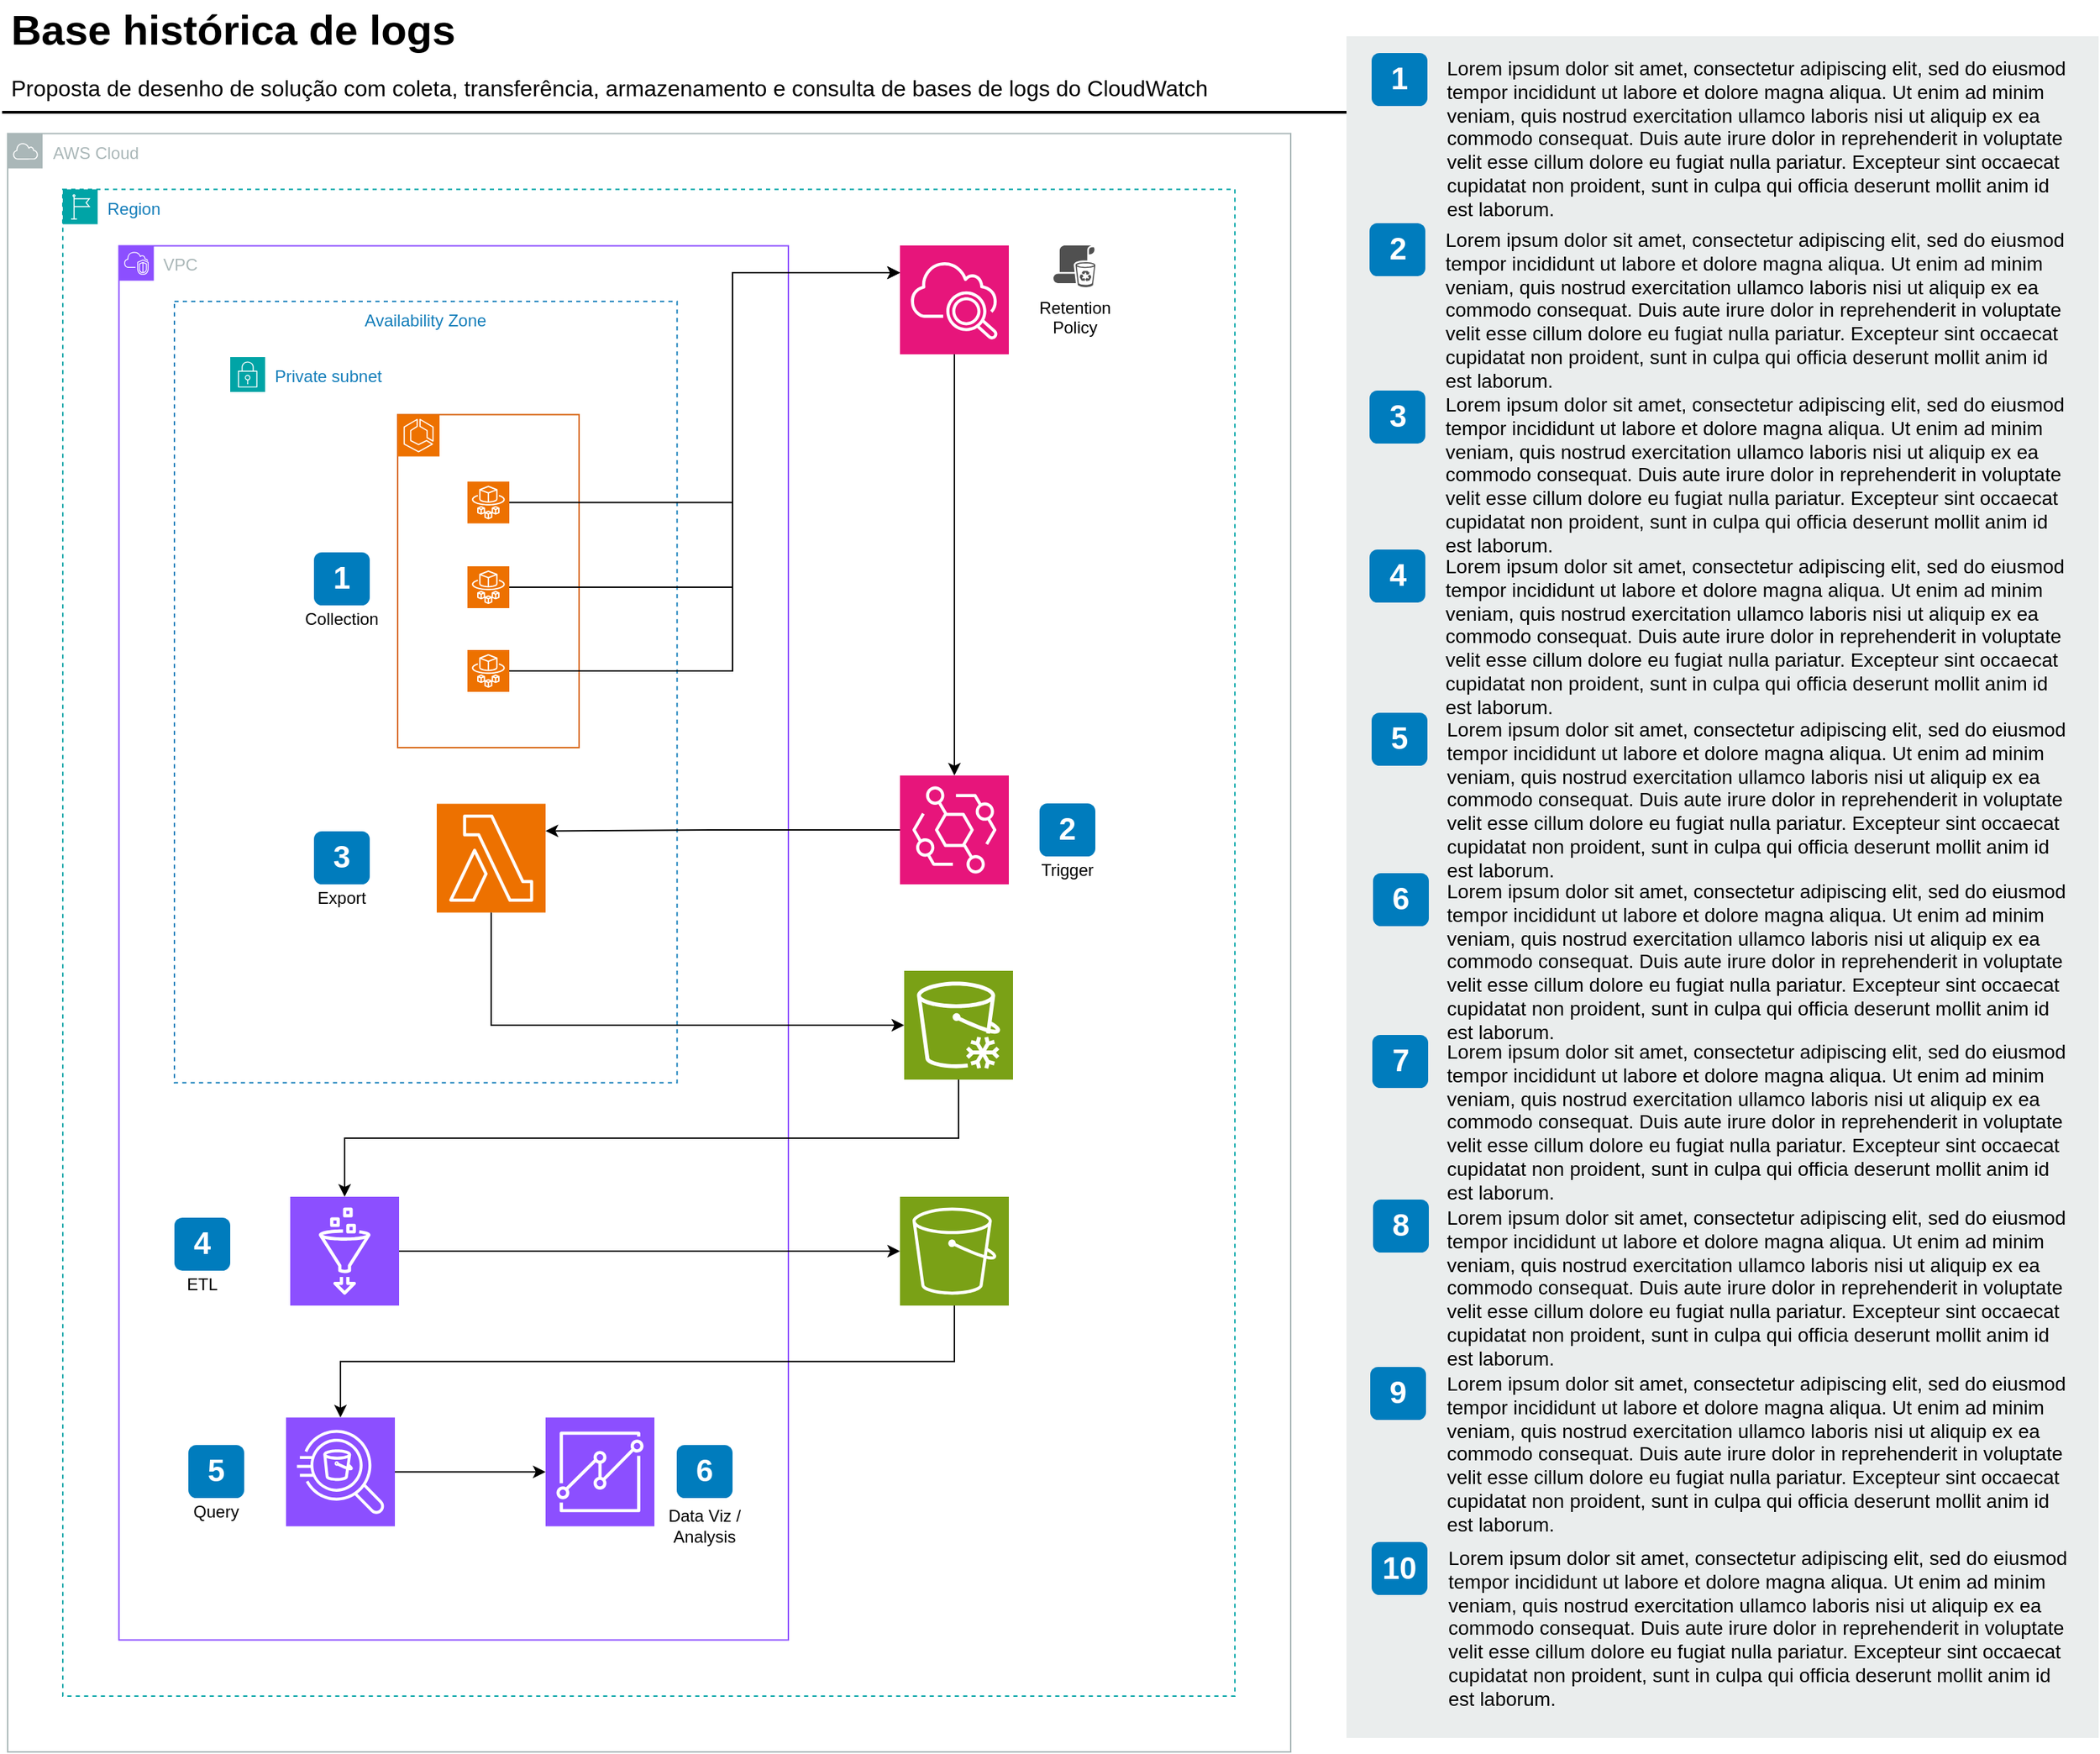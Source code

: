 <mxfile version="22.1.18" type="device">
  <diagram id="Ht1M8jgEwFfnCIfOTk4-" name="armaz_logs">
    <mxGraphModel dx="3000" dy="1988" grid="1" gridSize="10" guides="1" tooltips="1" connect="1" arrows="1" fold="1" page="0" pageScale="1" pageWidth="1169" pageHeight="827" math="0" shadow="0">
      <root>
        <mxCell id="0" />
        <mxCell id="1" parent="0" />
        <mxCell id="bNADNdkVzuwpvBa5E1wc-17" value="AWS Cloud" style="sketch=0;outlineConnect=0;gradientColor=none;html=1;whiteSpace=wrap;fontSize=12;fontStyle=0;shape=mxgraph.aws4.group;grIcon=mxgraph.aws4.group_aws_cloud;strokeColor=#AAB7B8;fillColor=none;verticalAlign=top;align=left;spacingLeft=30;fontColor=#AAB7B8;dashed=0;" vertex="1" parent="1">
          <mxGeometry x="40.5" y="159.75" width="919.5" height="1160.25" as="geometry" />
        </mxCell>
        <mxCell id="-QjtrjUzRDEMRZ5MF8oH-47" value="Base histórica de logs" style="text;html=1;resizable=0;points=[];autosize=1;align=left;verticalAlign=top;spacingTop=-4;fontSize=30;fontStyle=1" parent="1" vertex="1">
          <mxGeometry x="40.5" y="64.5" width="340" height="40" as="geometry" />
        </mxCell>
        <mxCell id="-QjtrjUzRDEMRZ5MF8oH-48" value="Proposta de desenho de solução com coleta, transferência, armazenamento e consulta de bases de logs do CloudWatch" style="text;html=1;resizable=0;points=[];autosize=1;align=left;verticalAlign=top;spacingTop=-4;fontSize=16;" parent="1" vertex="1">
          <mxGeometry x="40.5" y="114.5" width="880" height="30" as="geometry" />
        </mxCell>
        <mxCell id="SCVMTBWpLvtzJIhz15lM-1" value="" style="line;strokeWidth=2;html=1;fontSize=14;" parent="1" vertex="1">
          <mxGeometry x="36.5" y="139.5" width="1060" height="10" as="geometry" />
        </mxCell>
        <mxCell id="7OVz4w7n9kzEPWy-4BBC-3" value="" style="rounded=0;whiteSpace=wrap;html=1;fillColor=#EAEDED;fontSize=22;fontColor=#FFFFFF;strokeColor=none;labelBackgroundColor=none;" parent="1" vertex="1">
          <mxGeometry x="1000" y="90" width="539" height="1220" as="geometry" />
        </mxCell>
        <mxCell id="7OVz4w7n9kzEPWy-4BBC-4" value="1" style="rounded=1;whiteSpace=wrap;html=1;fillColor=#007CBD;strokeColor=none;fontColor=#FFFFFF;fontStyle=1;fontSize=22;labelBackgroundColor=none;" parent="1" vertex="1">
          <mxGeometry x="1018" y="102" width="40" height="38" as="geometry" />
        </mxCell>
        <mxCell id="7OVz4w7n9kzEPWy-4BBC-5" value="2" style="rounded=1;whiteSpace=wrap;html=1;fillColor=#007CBD;strokeColor=none;fontColor=#FFFFFF;fontStyle=1;fontSize=22;labelBackgroundColor=none;" parent="1" vertex="1">
          <mxGeometry x="1016.5" y="224" width="40" height="38" as="geometry" />
        </mxCell>
        <mxCell id="7OVz4w7n9kzEPWy-4BBC-6" value="3" style="rounded=1;whiteSpace=wrap;html=1;fillColor=#007CBD;strokeColor=none;fontColor=#FFFFFF;fontStyle=1;fontSize=22;labelBackgroundColor=none;" parent="1" vertex="1">
          <mxGeometry x="1016.5" y="344" width="40" height="38" as="geometry" />
        </mxCell>
        <mxCell id="7OVz4w7n9kzEPWy-4BBC-7" value="4" style="rounded=1;whiteSpace=wrap;html=1;fillColor=#007CBD;strokeColor=none;fontColor=#FFFFFF;fontStyle=1;fontSize=22;labelBackgroundColor=none;" parent="1" vertex="1">
          <mxGeometry x="1016.5" y="458" width="40" height="38" as="geometry" />
        </mxCell>
        <mxCell id="7OVz4w7n9kzEPWy-4BBC-8" value="5" style="rounded=1;whiteSpace=wrap;html=1;fillColor=#007CBD;strokeColor=none;fontColor=#FFFFFF;fontStyle=1;fontSize=22;labelBackgroundColor=none;" parent="1" vertex="1">
          <mxGeometry x="1018" y="575" width="40" height="38" as="geometry" />
        </mxCell>
        <mxCell id="7OVz4w7n9kzEPWy-4BBC-9" value="6" style="rounded=1;whiteSpace=wrap;html=1;fillColor=#007CBD;strokeColor=none;fontColor=#FFFFFF;fontStyle=1;fontSize=22;labelBackgroundColor=none;" parent="1" vertex="1">
          <mxGeometry x="1019" y="690" width="40" height="38" as="geometry" />
        </mxCell>
        <mxCell id="7OVz4w7n9kzEPWy-4BBC-10" value="7" style="rounded=1;whiteSpace=wrap;html=1;fillColor=#007CBD;strokeColor=none;fontColor=#FFFFFF;fontStyle=1;fontSize=22;labelBackgroundColor=none;" parent="1" vertex="1">
          <mxGeometry x="1018.5" y="806" width="40" height="38" as="geometry" />
        </mxCell>
        <mxCell id="7OVz4w7n9kzEPWy-4BBC-11" value="8" style="rounded=1;whiteSpace=wrap;html=1;fillColor=#007CBD;strokeColor=none;fontColor=#FFFFFF;fontStyle=1;fontSize=22;labelBackgroundColor=none;" parent="1" vertex="1">
          <mxGeometry x="1019" y="924" width="40" height="38" as="geometry" />
        </mxCell>
        <mxCell id="7OVz4w7n9kzEPWy-4BBC-12" value="9" style="rounded=1;whiteSpace=wrap;html=1;fillColor=#007CBD;strokeColor=none;fontColor=#FFFFFF;fontStyle=1;fontSize=22;labelBackgroundColor=none;" parent="1" vertex="1">
          <mxGeometry x="1017" y="1044" width="40" height="38" as="geometry" />
        </mxCell>
        <mxCell id="7OVz4w7n9kzEPWy-4BBC-13" value="&lt;span&gt;Lorem ipsum dolor sit amet, consectetur adipiscing elit, sed do eiusmod tempor incididunt ut labore et dolore magna aliqua. Ut enim ad minim veniam, quis nostrud exercitation ullamco laboris nisi ut aliquip ex ea commodo consequat. Duis aute irure dolor in reprehenderit in voluptate velit esse cillum dolore eu fugiat nulla pariatur. Excepteur sint occaecat cupidatat non proident, sunt in culpa qui officia deserunt mollit anim id est laborum.&lt;/span&gt;&lt;br&gt;" style="text;html=1;align=left;verticalAlign=top;spacingTop=-4;fontSize=14;labelBackgroundColor=none;whiteSpace=wrap;" parent="1" vertex="1">
          <mxGeometry x="1069.5" y="101.5" width="449" height="118" as="geometry" />
        </mxCell>
        <mxCell id="7OVz4w7n9kzEPWy-4BBC-14" value="&lt;span&gt;Lorem ipsum dolor sit amet, consectetur adipiscing elit, sed do eiusmod tempor incididunt ut labore et dolore magna aliqua. Ut enim ad minim veniam, quis nostrud exercitation ullamco laboris nisi ut aliquip ex ea commodo consequat. Duis aute irure dolor in reprehenderit in voluptate velit esse cillum dolore eu fugiat nulla pariatur. Excepteur sint occaecat cupidatat non proident, sunt in culpa qui officia deserunt mollit anim id est laborum.&lt;/span&gt;&lt;br&gt;" style="text;html=1;align=left;verticalAlign=top;spacingTop=-4;fontSize=14;labelBackgroundColor=none;whiteSpace=wrap;" parent="1" vertex="1">
          <mxGeometry x="1068.5" y="224.5" width="450" height="115" as="geometry" />
        </mxCell>
        <mxCell id="7OVz4w7n9kzEPWy-4BBC-15" value="&lt;span&gt;Lorem ipsum dolor sit amet, consectetur adipiscing elit, sed do eiusmod tempor incididunt ut labore et dolore magna aliqua. Ut enim ad minim veniam, quis nostrud exercitation ullamco laboris nisi ut aliquip ex ea commodo consequat. Duis aute irure dolor in reprehenderit in voluptate velit esse cillum dolore eu fugiat nulla pariatur. Excepteur sint occaecat cupidatat non proident, sunt in culpa qui officia deserunt mollit anim id est laborum.&lt;/span&gt;&lt;br&gt;" style="text;html=1;align=left;verticalAlign=top;spacingTop=-4;fontSize=14;labelBackgroundColor=none;whiteSpace=wrap;" parent="1" vertex="1">
          <mxGeometry x="1068.5" y="342.5" width="450" height="117" as="geometry" />
        </mxCell>
        <mxCell id="7OVz4w7n9kzEPWy-4BBC-16" value="&lt;span&gt;Lorem ipsum dolor sit amet, consectetur adipiscing elit, sed do eiusmod tempor incididunt ut labore et dolore magna aliqua. Ut enim ad minim veniam, quis nostrud exercitation ullamco laboris nisi ut aliquip ex ea commodo consequat. Duis aute irure dolor in reprehenderit in voluptate velit esse cillum dolore eu fugiat nulla pariatur. Excepteur sint occaecat cupidatat non proident, sunt in culpa qui officia deserunt mollit anim id est laborum.&lt;/span&gt;&lt;br&gt;" style="text;html=1;align=left;verticalAlign=top;spacingTop=-4;fontSize=14;labelBackgroundColor=none;whiteSpace=wrap;" parent="1" vertex="1">
          <mxGeometry x="1068.5" y="458.5" width="450" height="121" as="geometry" />
        </mxCell>
        <mxCell id="7OVz4w7n9kzEPWy-4BBC-17" value="&lt;span&gt;Lorem ipsum dolor sit amet, consectetur adipiscing elit, sed do eiusmod tempor incididunt ut labore et dolore magna aliqua. Ut enim ad minim veniam, quis nostrud exercitation ullamco laboris nisi ut aliquip ex ea commodo consequat. Duis aute irure dolor in reprehenderit in voluptate velit esse cillum dolore eu fugiat nulla pariatur. Excepteur sint occaecat cupidatat non proident, sunt in culpa qui officia deserunt mollit anim id est laborum.&lt;/span&gt;&lt;br&gt;" style="text;html=1;align=left;verticalAlign=top;spacingTop=-4;fontSize=14;labelBackgroundColor=none;whiteSpace=wrap;" parent="1" vertex="1">
          <mxGeometry x="1069.5" y="575.5" width="449" height="114" as="geometry" />
        </mxCell>
        <mxCell id="7OVz4w7n9kzEPWy-4BBC-18" value="&lt;span&gt;Lorem ipsum dolor sit amet, consectetur adipiscing elit, sed do eiusmod tempor incididunt ut labore et dolore magna aliqua. Ut enim ad minim veniam, quis nostrud exercitation ullamco laboris nisi ut aliquip ex ea commodo consequat. Duis aute irure dolor in reprehenderit in voluptate velit esse cillum dolore eu fugiat nulla pariatur. Excepteur sint occaecat cupidatat non proident, sunt in culpa qui officia deserunt mollit anim id est laborum.&lt;/span&gt;&lt;br&gt;" style="text;html=1;align=left;verticalAlign=top;spacingTop=-4;fontSize=14;labelBackgroundColor=none;whiteSpace=wrap;" parent="1" vertex="1">
          <mxGeometry x="1069.5" y="691.5" width="450" height="118" as="geometry" />
        </mxCell>
        <mxCell id="7OVz4w7n9kzEPWy-4BBC-19" value="&lt;span&gt;Lorem ipsum dolor sit amet, consectetur adipiscing elit, sed do eiusmod tempor incididunt ut labore et dolore magna aliqua. Ut enim ad minim veniam, quis nostrud exercitation ullamco laboris nisi ut aliquip ex ea commodo consequat. Duis aute irure dolor in reprehenderit in voluptate velit esse cillum dolore eu fugiat nulla pariatur. Excepteur sint occaecat cupidatat non proident, sunt in culpa qui officia deserunt mollit anim id est laborum.&lt;/span&gt;&lt;br&gt;" style="text;html=1;align=left;verticalAlign=top;spacingTop=-4;fontSize=14;labelBackgroundColor=none;whiteSpace=wrap;" parent="1" vertex="1">
          <mxGeometry x="1069.5" y="806.5" width="449" height="113" as="geometry" />
        </mxCell>
        <mxCell id="7OVz4w7n9kzEPWy-4BBC-20" value="&lt;span&gt;Lorem ipsum dolor sit amet, consectetur adipiscing elit, sed do eiusmod tempor incididunt ut labore et dolore magna aliqua. Ut enim ad minim veniam, quis nostrud exercitation ullamco laboris nisi ut aliquip ex ea commodo consequat. Duis aute irure dolor in reprehenderit in voluptate velit esse cillum dolore eu fugiat nulla pariatur. Excepteur sint occaecat cupidatat non proident, sunt in culpa qui officia deserunt mollit anim id est laborum.&lt;/span&gt;&lt;br&gt;" style="text;html=1;align=left;verticalAlign=top;spacingTop=-4;fontSize=14;labelBackgroundColor=none;whiteSpace=wrap;" parent="1" vertex="1">
          <mxGeometry x="1069.5" y="925.5" width="449" height="124" as="geometry" />
        </mxCell>
        <mxCell id="7OVz4w7n9kzEPWy-4BBC-21" value="&lt;span&gt;Lorem ipsum dolor sit amet, consectetur adipiscing elit, sed do eiusmod tempor incididunt ut labore et dolore magna aliqua. Ut enim ad minim veniam, quis nostrud exercitation ullamco laboris nisi ut aliquip ex ea commodo consequat. Duis aute irure dolor in reprehenderit in voluptate velit esse cillum dolore eu fugiat nulla pariatur. Excepteur sint occaecat cupidatat non proident, sunt in culpa qui officia deserunt mollit anim id est laborum.&lt;/span&gt;&lt;br&gt;" style="text;html=1;align=left;verticalAlign=top;spacingTop=-4;fontSize=14;labelBackgroundColor=none;whiteSpace=wrap;" parent="1" vertex="1">
          <mxGeometry x="1069.5" y="1044.5" width="449" height="115" as="geometry" />
        </mxCell>
        <mxCell id="7OVz4w7n9kzEPWy-4BBC-22" value="10" style="rounded=1;whiteSpace=wrap;html=1;fillColor=#007CBD;strokeColor=none;fontColor=#FFFFFF;fontStyle=1;fontSize=22;labelBackgroundColor=none;" parent="1" vertex="1">
          <mxGeometry x="1018" y="1169.5" width="40" height="38" as="geometry" />
        </mxCell>
        <mxCell id="7OVz4w7n9kzEPWy-4BBC-23" value="&lt;span&gt;Lorem ipsum dolor sit amet, consectetur adipiscing elit, sed do eiusmod tempor incididunt ut labore et dolore magna aliqua. Ut enim ad minim veniam, quis nostrud exercitation ullamco laboris nisi ut aliquip ex ea commodo consequat. Duis aute irure dolor in reprehenderit in voluptate velit esse cillum dolore eu fugiat nulla pariatur. Excepteur sint occaecat cupidatat non proident, sunt in culpa qui officia deserunt mollit anim id est laborum.&lt;/span&gt;&lt;br&gt;" style="text;html=1;align=left;verticalAlign=top;spacingTop=-4;fontSize=14;labelBackgroundColor=none;whiteSpace=wrap;" parent="1" vertex="1">
          <mxGeometry x="1070.5" y="1170" width="449" height="115" as="geometry" />
        </mxCell>
        <mxCell id="bNADNdkVzuwpvBa5E1wc-16" value="Region" style="points=[[0,0],[0.25,0],[0.5,0],[0.75,0],[1,0],[1,0.25],[1,0.5],[1,0.75],[1,1],[0.75,1],[0.5,1],[0.25,1],[0,1],[0,0.75],[0,0.5],[0,0.25]];outlineConnect=0;gradientColor=none;html=1;whiteSpace=wrap;fontSize=12;fontStyle=0;container=1;pointerEvents=0;collapsible=0;recursiveResize=0;shape=mxgraph.aws4.group;grIcon=mxgraph.aws4.group_region;strokeColor=#00A4A6;fillColor=none;verticalAlign=top;align=left;spacingLeft=30;fontColor=#147EBA;dashed=1;" vertex="1" parent="1">
          <mxGeometry x="80" y="199.75" width="840" height="1080.25" as="geometry" />
        </mxCell>
        <mxCell id="bNADNdkVzuwpvBa5E1wc-18" value="VPC" style="points=[[0,0],[0.25,0],[0.5,0],[0.75,0],[1,0],[1,0.25],[1,0.5],[1,0.75],[1,1],[0.75,1],[0.5,1],[0.25,1],[0,1],[0,0.75],[0,0.5],[0,0.25]];outlineConnect=0;gradientColor=none;html=1;whiteSpace=wrap;fontSize=12;fontStyle=0;container=1;pointerEvents=0;collapsible=0;recursiveResize=0;shape=mxgraph.aws4.group;grIcon=mxgraph.aws4.group_vpc2;strokeColor=#8C4FFF;fillColor=none;verticalAlign=top;align=left;spacingLeft=30;fontColor=#AAB7B8;dashed=0;" vertex="1" parent="bNADNdkVzuwpvBa5E1wc-16">
          <mxGeometry x="40.25" y="40.5" width="479.75" height="999.5" as="geometry" />
        </mxCell>
        <mxCell id="bNADNdkVzuwpvBa5E1wc-26" value="Availability Zone" style="fillColor=none;strokeColor=#147EBA;dashed=1;verticalAlign=top;fontStyle=0;fontColor=#147EBA;whiteSpace=wrap;html=1;" vertex="1" parent="bNADNdkVzuwpvBa5E1wc-18">
          <mxGeometry x="39.75" y="39.88" width="360.25" height="560.12" as="geometry" />
        </mxCell>
        <mxCell id="bNADNdkVzuwpvBa5E1wc-23" value="Private subnet" style="points=[[0,0],[0.25,0],[0.5,0],[0.75,0],[1,0],[1,0.25],[1,0.5],[1,0.75],[1,1],[0.75,1],[0.5,1],[0.25,1],[0,1],[0,0.75],[0,0.5],[0,0.25]];outlineConnect=0;gradientColor=none;html=1;whiteSpace=wrap;fontSize=12;fontStyle=0;container=1;pointerEvents=0;collapsible=0;recursiveResize=0;shape=mxgraph.aws4.group;grIcon=mxgraph.aws4.group_security_group;grStroke=0;strokeColor=#00A4A6;fillColor=default;verticalAlign=top;align=left;spacingLeft=30;fontColor=#147EBA;dashed=0;fillStyle=auto;" vertex="1" parent="bNADNdkVzuwpvBa5E1wc-18">
          <mxGeometry x="79.75" y="79.75" width="280.25" height="480.25" as="geometry" />
        </mxCell>
        <mxCell id="bNADNdkVzuwpvBa5E1wc-6" value="" style="whiteSpace=wrap;html=1;fillColor=none;fontSize=14;fontColor=#000000;dashed=0;fontStyle=0;align=center;verticalAlign=top;strokeColor=#D86613;gradientColor=none;spacingLeft=0;labelPosition=center;verticalLabelPosition=bottom;container=1;pointerEvents=0;collapsible=0;recursiveResize=0;" vertex="1" parent="bNADNdkVzuwpvBa5E1wc-23">
          <mxGeometry x="120" y="41.25" width="130" height="238.75" as="geometry" />
        </mxCell>
        <mxCell id="bNADNdkVzuwpvBa5E1wc-4" value="&lt;font color=&quot;#ffffff&quot;&gt;ECS&lt;/font&gt;" style="sketch=0;points=[[0,0,0],[0.25,0,0],[0.5,0,0],[0.75,0,0],[1,0,0],[0,1,0],[0.25,1,0],[0.5,1,0],[0.75,1,0],[1,1,0],[0,0.25,0],[0,0.5,0],[0,0.75,0],[1,0.25,0],[1,0.5,0],[1,0.75,0]];outlineConnect=0;fontColor=#232F3E;fillColor=#ED7100;strokeColor=#ffffff;dashed=0;verticalLabelPosition=bottom;verticalAlign=top;align=center;html=1;fontSize=12;fontStyle=0;aspect=fixed;shape=mxgraph.aws4.resourceIcon;resIcon=mxgraph.aws4.ecs;" vertex="1" parent="bNADNdkVzuwpvBa5E1wc-6">
          <mxGeometry width="30" height="30" as="geometry" />
        </mxCell>
        <mxCell id="bNADNdkVzuwpvBa5E1wc-2" value="Application A" style="sketch=0;points=[[0,0,0],[0.25,0,0],[0.5,0,0],[0.75,0,0],[1,0,0],[0,1,0],[0.25,1,0],[0.5,1,0],[0.75,1,0],[1,1,0],[0,0.25,0],[0,0.5,0],[0,0.75,0],[1,0.25,0],[1,0.5,0],[1,0.75,0]];outlineConnect=0;fontColor=#ffffff;fillColor=#ED7100;strokeColor=#ffffff;dashed=0;verticalLabelPosition=bottom;verticalAlign=top;align=center;html=1;fontSize=12;fontStyle=0;aspect=fixed;shape=mxgraph.aws4.resourceIcon;resIcon=mxgraph.aws4.fargate;" vertex="1" parent="bNADNdkVzuwpvBa5E1wc-6">
          <mxGeometry x="50" y="48" width="30" height="30" as="geometry" />
        </mxCell>
        <mxCell id="bNADNdkVzuwpvBa5E1wc-7" value="Application B" style="sketch=0;points=[[0,0,0],[0.25,0,0],[0.5,0,0],[0.75,0,0],[1,0,0],[0,1,0],[0.25,1,0],[0.5,1,0],[0.75,1,0],[1,1,0],[0,0.25,0],[0,0.5,0],[0,0.75,0],[1,0.25,0],[1,0.5,0],[1,0.75,0]];outlineConnect=0;fontColor=#ffffff;fillColor=#ED7100;strokeColor=#ffffff;dashed=0;verticalLabelPosition=bottom;verticalAlign=top;align=center;html=1;fontSize=12;fontStyle=0;aspect=fixed;shape=mxgraph.aws4.resourceIcon;resIcon=mxgraph.aws4.fargate;" vertex="1" parent="bNADNdkVzuwpvBa5E1wc-6">
          <mxGeometry x="50" y="108.75" width="30" height="30" as="geometry" />
        </mxCell>
        <mxCell id="bNADNdkVzuwpvBa5E1wc-8" value="Application C" style="sketch=0;points=[[0,0,0],[0.25,0,0],[0.5,0,0],[0.75,0,0],[1,0,0],[0,1,0],[0.25,1,0],[0.5,1,0],[0.75,1,0],[1,1,0],[0,0.25,0],[0,0.5,0],[0,0.75,0],[1,0.25,0],[1,0.5,0],[1,0.75,0]];outlineConnect=0;fontColor=#ffffff;fillColor=#ED7100;strokeColor=#ffffff;dashed=0;verticalLabelPosition=bottom;verticalAlign=top;align=center;html=1;fontSize=12;fontStyle=0;aspect=fixed;shape=mxgraph.aws4.resourceIcon;resIcon=mxgraph.aws4.fargate;" vertex="1" parent="bNADNdkVzuwpvBa5E1wc-6">
          <mxGeometry x="50" y="168.75" width="30" height="30" as="geometry" />
        </mxCell>
        <mxCell id="bNADNdkVzuwpvBa5E1wc-48" value="" style="group" vertex="1" connectable="0" parent="bNADNdkVzuwpvBa5E1wc-23">
          <mxGeometry x="50" y="340" width="60" height="58" as="geometry" />
        </mxCell>
        <mxCell id="bNADNdkVzuwpvBa5E1wc-49" value="3" style="rounded=1;whiteSpace=wrap;html=1;fillColor=#007CBD;strokeColor=none;fontColor=#FFFFFF;fontStyle=1;fontSize=22;" vertex="1" parent="bNADNdkVzuwpvBa5E1wc-48">
          <mxGeometry x="10" width="40" height="38" as="geometry" />
        </mxCell>
        <mxCell id="bNADNdkVzuwpvBa5E1wc-50" value="Export" style="text;html=1;strokeColor=none;fillColor=none;align=center;verticalAlign=middle;whiteSpace=wrap;rounded=0;" vertex="1" parent="bNADNdkVzuwpvBa5E1wc-48">
          <mxGeometry y="38" width="60" height="20" as="geometry" />
        </mxCell>
        <mxCell id="bNADNdkVzuwpvBa5E1wc-54" value="" style="group" vertex="1" connectable="0" parent="bNADNdkVzuwpvBa5E1wc-48">
          <mxGeometry x="-100" y="277" width="60" height="58" as="geometry" />
        </mxCell>
        <mxCell id="bNADNdkVzuwpvBa5E1wc-55" value="4" style="rounded=1;whiteSpace=wrap;html=1;fillColor=#007CBD;strokeColor=none;fontColor=#FFFFFF;fontStyle=1;fontSize=22;" vertex="1" parent="bNADNdkVzuwpvBa5E1wc-54">
          <mxGeometry x="10" width="40" height="38" as="geometry" />
        </mxCell>
        <mxCell id="bNADNdkVzuwpvBa5E1wc-56" value="ETL" style="text;html=1;strokeColor=none;fillColor=none;align=center;verticalAlign=middle;whiteSpace=wrap;rounded=0;" vertex="1" parent="bNADNdkVzuwpvBa5E1wc-54">
          <mxGeometry y="38" width="60" height="20" as="geometry" />
        </mxCell>
        <mxCell id="bNADNdkVzuwpvBa5E1wc-22" value="" style="group" vertex="1" connectable="0" parent="bNADNdkVzuwpvBa5E1wc-18">
          <mxGeometry x="129.75" y="219.75" width="60" height="66.75" as="geometry" />
        </mxCell>
        <mxCell id="-QjtrjUzRDEMRZ5MF8oH-9" value="1" style="rounded=1;whiteSpace=wrap;html=1;fillColor=#007CBD;strokeColor=none;fontColor=#FFFFFF;fontStyle=1;fontSize=22;" parent="bNADNdkVzuwpvBa5E1wc-22" vertex="1">
          <mxGeometry x="10" width="40" height="38" as="geometry" />
        </mxCell>
        <mxCell id="bNADNdkVzuwpvBa5E1wc-21" value="Collection" style="text;html=1;strokeColor=none;fillColor=none;align=center;verticalAlign=middle;whiteSpace=wrap;rounded=0;" vertex="1" parent="bNADNdkVzuwpvBa5E1wc-22">
          <mxGeometry y="38" width="60" height="20" as="geometry" />
        </mxCell>
        <mxCell id="bNADNdkVzuwpvBa5E1wc-57" value="" style="group" vertex="1" connectable="0" parent="bNADNdkVzuwpvBa5E1wc-18">
          <mxGeometry x="39.75" y="859.75" width="60" height="58" as="geometry" />
        </mxCell>
        <mxCell id="bNADNdkVzuwpvBa5E1wc-58" value="5" style="rounded=1;whiteSpace=wrap;html=1;fillColor=#007CBD;strokeColor=none;fontColor=#FFFFFF;fontStyle=1;fontSize=22;" vertex="1" parent="bNADNdkVzuwpvBa5E1wc-57">
          <mxGeometry x="10" width="40" height="38" as="geometry" />
        </mxCell>
        <mxCell id="bNADNdkVzuwpvBa5E1wc-59" value="Query" style="text;html=1;strokeColor=none;fillColor=none;align=center;verticalAlign=middle;whiteSpace=wrap;rounded=0;" vertex="1" parent="bNADNdkVzuwpvBa5E1wc-57">
          <mxGeometry y="38" width="60" height="20" as="geometry" />
        </mxCell>
        <mxCell id="bNADNdkVzuwpvBa5E1wc-33" value="&lt;font color=&quot;#ffffff&quot;&gt;EventBridge&lt;br&gt;&lt;/font&gt;" style="sketch=0;points=[[0,0,0],[0.25,0,0],[0.5,0,0],[0.75,0,0],[1,0,0],[0,1,0],[0.25,1,0],[0.5,1,0],[0.75,1,0],[1,1,0],[0,0.25,0],[0,0.5,0],[0,0.75,0],[1,0.25,0],[1,0.5,0],[1,0.75,0]];outlineConnect=0;fontColor=#232F3E;fillColor=#E7157B;strokeColor=#ffffff;dashed=0;verticalLabelPosition=bottom;verticalAlign=top;align=center;html=1;fontSize=12;fontStyle=0;aspect=fixed;shape=mxgraph.aws4.resourceIcon;resIcon=mxgraph.aws4.eventbridge;" vertex="1" parent="bNADNdkVzuwpvBa5E1wc-16">
          <mxGeometry x="600" y="420.25" width="78" height="78" as="geometry" />
        </mxCell>
        <mxCell id="bNADNdkVzuwpvBa5E1wc-51" value="" style="group" vertex="1" connectable="0" parent="bNADNdkVzuwpvBa5E1wc-16">
          <mxGeometry x="690" y="440.25" width="60" height="58" as="geometry" />
        </mxCell>
        <mxCell id="bNADNdkVzuwpvBa5E1wc-52" value="2" style="rounded=1;whiteSpace=wrap;html=1;fillColor=#007CBD;strokeColor=none;fontColor=#FFFFFF;fontStyle=1;fontSize=22;" vertex="1" parent="bNADNdkVzuwpvBa5E1wc-51">
          <mxGeometry x="10" width="40" height="38" as="geometry" />
        </mxCell>
        <mxCell id="bNADNdkVzuwpvBa5E1wc-53" value="Trigger" style="text;html=1;strokeColor=none;fillColor=none;align=center;verticalAlign=middle;whiteSpace=wrap;rounded=0;" vertex="1" parent="bNADNdkVzuwpvBa5E1wc-51">
          <mxGeometry y="38" width="60" height="20" as="geometry" />
        </mxCell>
        <mxCell id="bNADNdkVzuwpvBa5E1wc-36" value="&lt;font color=&quot;#ffffff&quot;&gt;S3 Glacier Instant Retrieval&lt;br&gt;&lt;/font&gt;" style="sketch=0;points=[[0,0,0],[0.25,0,0],[0.5,0,0],[0.75,0,0],[1,0,0],[0,1,0],[0.25,1,0],[0.5,1,0],[0.75,1,0],[1,1,0],[0,0.25,0],[0,0.5,0],[0,0.75,0],[1,0.25,0],[1,0.5,0],[1,0.75,0]];outlineConnect=0;fontColor=#232F3E;fillColor=#7AA116;strokeColor=#ffffff;dashed=0;verticalLabelPosition=bottom;verticalAlign=top;align=center;html=1;fontSize=12;fontStyle=0;aspect=fixed;shape=mxgraph.aws4.resourceIcon;resIcon=mxgraph.aws4.glacier;" vertex="1" parent="bNADNdkVzuwpvBa5E1wc-16">
          <mxGeometry x="603" y="560.25" width="78" height="78" as="geometry" />
        </mxCell>
        <mxCell id="bNADNdkVzuwpvBa5E1wc-39" value="&lt;font color=&quot;#ffffff&quot;&gt;Glue&lt;/font&gt;" style="sketch=0;points=[[0,0,0],[0.25,0,0],[0.5,0,0],[0.75,0,0],[1,0,0],[0,1,0],[0.25,1,0],[0.5,1,0],[0.75,1,0],[1,1,0],[0,0.25,0],[0,0.5,0],[0,0.75,0],[1,0.25,0],[1,0.5,0],[1,0.75,0]];outlineConnect=0;fontColor=#232F3E;fillColor=#8C4FFF;strokeColor=#ffffff;dashed=0;verticalLabelPosition=bottom;verticalAlign=top;align=center;html=1;fontSize=12;fontStyle=0;aspect=fixed;shape=mxgraph.aws4.resourceIcon;resIcon=mxgraph.aws4.glue;" vertex="1" parent="bNADNdkVzuwpvBa5E1wc-16">
          <mxGeometry x="163" y="722.25" width="78" height="78" as="geometry" />
        </mxCell>
        <mxCell id="bNADNdkVzuwpvBa5E1wc-131" style="edgeStyle=orthogonalEdgeStyle;rounded=0;orthogonalLoop=1;jettySize=auto;html=1;exitX=0.5;exitY=1;exitDx=0;exitDy=0;exitPerimeter=0;entryX=0.5;entryY=0;entryDx=0;entryDy=0;entryPerimeter=0;" edge="1" parent="bNADNdkVzuwpvBa5E1wc-16" source="bNADNdkVzuwpvBa5E1wc-36" target="bNADNdkVzuwpvBa5E1wc-39">
          <mxGeometry relative="1" as="geometry" />
        </mxCell>
        <mxCell id="bNADNdkVzuwpvBa5E1wc-41" value="&lt;font color=&quot;#ffffff&quot;&gt;S3&lt;/font&gt;" style="sketch=0;points=[[0,0,0],[0.25,0,0],[0.5,0,0],[0.75,0,0],[1,0,0],[0,1,0],[0.25,1,0],[0.5,1,0],[0.75,1,0],[1,1,0],[0,0.25,0],[0,0.5,0],[0,0.75,0],[1,0.25,0],[1,0.5,0],[1,0.75,0]];outlineConnect=0;fontColor=#232F3E;fillColor=#7AA116;strokeColor=#ffffff;dashed=0;verticalLabelPosition=bottom;verticalAlign=top;align=center;html=1;fontSize=12;fontStyle=0;aspect=fixed;shape=mxgraph.aws4.resourceIcon;resIcon=mxgraph.aws4.s3;" vertex="1" parent="bNADNdkVzuwpvBa5E1wc-16">
          <mxGeometry x="600" y="722.25" width="78" height="78" as="geometry" />
        </mxCell>
        <mxCell id="bNADNdkVzuwpvBa5E1wc-140" style="edgeStyle=orthogonalEdgeStyle;rounded=0;orthogonalLoop=1;jettySize=auto;html=1;exitX=1;exitY=0.5;exitDx=0;exitDy=0;exitPerimeter=0;entryX=0;entryY=0.5;entryDx=0;entryDy=0;entryPerimeter=0;" edge="1" parent="bNADNdkVzuwpvBa5E1wc-16" source="bNADNdkVzuwpvBa5E1wc-39" target="bNADNdkVzuwpvBa5E1wc-41">
          <mxGeometry relative="1" as="geometry" />
        </mxCell>
        <mxCell id="bNADNdkVzuwpvBa5E1wc-43" value="&lt;font color=&quot;#ffffff&quot;&gt;Athena&lt;/font&gt;" style="sketch=0;points=[[0,0,0],[0.25,0,0],[0.5,0,0],[0.75,0,0],[1,0,0],[0,1,0],[0.25,1,0],[0.5,1,0],[0.75,1,0],[1,1,0],[0,0.25,0],[0,0.5,0],[0,0.75,0],[1,0.25,0],[1,0.5,0],[1,0.75,0]];outlineConnect=0;fontColor=#232F3E;fillColor=#8C4FFF;strokeColor=#ffffff;dashed=0;verticalLabelPosition=bottom;verticalAlign=top;align=center;html=1;fontSize=12;fontStyle=0;aspect=fixed;shape=mxgraph.aws4.resourceIcon;resIcon=mxgraph.aws4.athena;" vertex="1" parent="1">
          <mxGeometry x="240" y="1080.25" width="78" height="78" as="geometry" />
        </mxCell>
        <mxCell id="bNADNdkVzuwpvBa5E1wc-45" value="&lt;font color=&quot;#ffffff&quot;&gt;QuickSight&lt;/font&gt;" style="sketch=0;points=[[0,0,0],[0.25,0,0],[0.5,0,0],[0.75,0,0],[1,0,0],[0,1,0],[0.25,1,0],[0.5,1,0],[0.75,1,0],[1,1,0],[0,0.25,0],[0,0.5,0],[0,0.75,0],[1,0.25,0],[1,0.5,0],[1,0.75,0]];outlineConnect=0;fontColor=#232F3E;fillColor=#8C4FFF;strokeColor=#ffffff;dashed=0;verticalLabelPosition=bottom;verticalAlign=top;align=center;html=1;fontSize=12;fontStyle=0;aspect=fixed;shape=mxgraph.aws4.resourceIcon;resIcon=mxgraph.aws4.quicksight;" vertex="1" parent="1">
          <mxGeometry x="426" y="1080.25" width="78" height="78" as="geometry" />
        </mxCell>
        <mxCell id="bNADNdkVzuwpvBa5E1wc-60" value="" style="group" vertex="1" connectable="0" parent="1">
          <mxGeometry x="510" y="1110" width="60" height="58" as="geometry" />
        </mxCell>
        <mxCell id="bNADNdkVzuwpvBa5E1wc-61" value="6" style="rounded=1;whiteSpace=wrap;html=1;fillColor=#007CBD;strokeColor=none;fontColor=#FFFFFF;fontStyle=1;fontSize=22;" vertex="1" parent="bNADNdkVzuwpvBa5E1wc-60">
          <mxGeometry x="10" y="-10" width="40" height="38" as="geometry" />
        </mxCell>
        <mxCell id="bNADNdkVzuwpvBa5E1wc-62" value="Data Viz / Analysis" style="text;html=1;strokeColor=none;fillColor=none;align=center;verticalAlign=middle;whiteSpace=wrap;rounded=0;" vertex="1" parent="bNADNdkVzuwpvBa5E1wc-60">
          <mxGeometry y="38" width="60" height="20" as="geometry" />
        </mxCell>
        <mxCell id="bNADNdkVzuwpvBa5E1wc-15" value="&lt;font color=&quot;#ffffff&quot;&gt;Lambda Function&lt;/font&gt;" style="sketch=0;points=[[0,0,0],[0.25,0,0],[0.5,0,0],[0.75,0,0],[1,0,0],[0,1,0],[0.25,1,0],[0.5,1,0],[0.75,1,0],[1,1,0],[0,0.25,0],[0,0.5,0],[0,0.75,0],[1,0.25,0],[1,0.5,0],[1,0.75,0]];outlineConnect=0;fontColor=#232F3E;fillColor=#ED7100;strokeColor=#ffffff;dashed=0;verticalLabelPosition=bottom;verticalAlign=top;align=center;html=1;fontSize=12;fontStyle=0;aspect=fixed;shape=mxgraph.aws4.resourceIcon;resIcon=mxgraph.aws4.lambda;" vertex="1" parent="1">
          <mxGeometry x="348" y="640.25" width="78" height="78" as="geometry" />
        </mxCell>
        <mxCell id="bNADNdkVzuwpvBa5E1wc-1" value="&lt;font color=&quot;#ffffff&quot;&gt;CloudWatch&lt;/font&gt;" style="sketch=0;points=[[0,0,0],[0.25,0,0],[0.5,0,0],[0.75,0,0],[1,0,0],[0,1,0],[0.25,1,0],[0.5,1,0],[0.75,1,0],[1,1,0],[0,0.25,0],[0,0.5,0],[0,0.75,0],[1,0.25,0],[1,0.5,0],[1,0.75,0]];points=[[0,0,0],[0.25,0,0],[0.5,0,0],[0.75,0,0],[1,0,0],[0,1,0],[0.25,1,0],[0.5,1,0],[0.75,1,0],[1,1,0],[0,0.25,0],[0,0.5,0],[0,0.75,0],[1,0.25,0],[1,0.5,0],[1,0.75,0]];outlineConnect=0;fontColor=#232F3E;fillColor=#E7157B;strokeColor=#ffffff;dashed=0;verticalLabelPosition=bottom;verticalAlign=top;align=center;html=1;fontSize=12;fontStyle=0;aspect=fixed;shape=mxgraph.aws4.resourceIcon;resIcon=mxgraph.aws4.cloudwatch_2;" vertex="1" parent="1">
          <mxGeometry x="680" y="240" width="78" height="78" as="geometry" />
        </mxCell>
        <mxCell id="bNADNdkVzuwpvBa5E1wc-14" value="Retention&lt;br&gt;Policy" style="sketch=0;pointerEvents=1;shadow=0;dashed=0;html=1;strokeColor=none;fillColor=#505050;labelPosition=center;verticalLabelPosition=bottom;verticalAlign=top;outlineConnect=0;align=center;shape=mxgraph.office.security.retention_policy;aspect=fixed;horizontal=1;" vertex="1" parent="1">
          <mxGeometry x="790" y="240" width="30" height="30.52" as="geometry" />
        </mxCell>
        <mxCell id="bNADNdkVzuwpvBa5E1wc-120" style="edgeStyle=orthogonalEdgeStyle;rounded=0;orthogonalLoop=1;jettySize=auto;html=1;exitX=1;exitY=0.5;exitDx=0;exitDy=0;exitPerimeter=0;entryX=0;entryY=0.25;entryDx=0;entryDy=0;entryPerimeter=0;" edge="1" parent="1" source="bNADNdkVzuwpvBa5E1wc-2" target="bNADNdkVzuwpvBa5E1wc-1">
          <mxGeometry relative="1" as="geometry">
            <Array as="points">
              <mxPoint x="560" y="424" />
              <mxPoint x="560" y="259" />
            </Array>
          </mxGeometry>
        </mxCell>
        <mxCell id="bNADNdkVzuwpvBa5E1wc-122" style="edgeStyle=orthogonalEdgeStyle;rounded=0;orthogonalLoop=1;jettySize=auto;html=1;exitX=1;exitY=0.5;exitDx=0;exitDy=0;exitPerimeter=0;entryX=0;entryY=0.25;entryDx=0;entryDy=0;entryPerimeter=0;" edge="1" parent="1" source="bNADNdkVzuwpvBa5E1wc-8" target="bNADNdkVzuwpvBa5E1wc-1">
          <mxGeometry relative="1" as="geometry">
            <Array as="points">
              <mxPoint x="560" y="545" />
              <mxPoint x="560" y="259" />
            </Array>
          </mxGeometry>
        </mxCell>
        <mxCell id="bNADNdkVzuwpvBa5E1wc-121" style="edgeStyle=orthogonalEdgeStyle;rounded=0;orthogonalLoop=1;jettySize=auto;html=1;exitX=1;exitY=0.5;exitDx=0;exitDy=0;exitPerimeter=0;entryX=0;entryY=0.25;entryDx=0;entryDy=0;entryPerimeter=0;" edge="1" parent="1" source="bNADNdkVzuwpvBa5E1wc-7" target="bNADNdkVzuwpvBa5E1wc-1">
          <mxGeometry relative="1" as="geometry">
            <mxPoint x="1000" y="250" as="targetPoint" />
            <Array as="points">
              <mxPoint x="560" y="485" />
              <mxPoint x="560" y="259" />
            </Array>
          </mxGeometry>
        </mxCell>
        <mxCell id="bNADNdkVzuwpvBa5E1wc-129" style="edgeStyle=orthogonalEdgeStyle;rounded=0;orthogonalLoop=1;jettySize=auto;html=1;exitX=0.5;exitY=1;exitDx=0;exitDy=0;exitPerimeter=0;entryX=0.5;entryY=0;entryDx=0;entryDy=0;entryPerimeter=0;" edge="1" parent="1" source="bNADNdkVzuwpvBa5E1wc-1" target="bNADNdkVzuwpvBa5E1wc-33">
          <mxGeometry relative="1" as="geometry" />
        </mxCell>
        <mxCell id="bNADNdkVzuwpvBa5E1wc-135" style="edgeStyle=orthogonalEdgeStyle;rounded=0;orthogonalLoop=1;jettySize=auto;html=1;exitX=0.5;exitY=1;exitDx=0;exitDy=0;exitPerimeter=0;entryX=0;entryY=0.5;entryDx=0;entryDy=0;entryPerimeter=0;" edge="1" parent="1" source="bNADNdkVzuwpvBa5E1wc-15" target="bNADNdkVzuwpvBa5E1wc-36">
          <mxGeometry relative="1" as="geometry" />
        </mxCell>
        <mxCell id="bNADNdkVzuwpvBa5E1wc-139" style="edgeStyle=orthogonalEdgeStyle;rounded=0;orthogonalLoop=1;jettySize=auto;html=1;exitX=0;exitY=0.5;exitDx=0;exitDy=0;exitPerimeter=0;entryX=1;entryY=0.25;entryDx=0;entryDy=0;entryPerimeter=0;" edge="1" parent="1" source="bNADNdkVzuwpvBa5E1wc-33" target="bNADNdkVzuwpvBa5E1wc-15">
          <mxGeometry relative="1" as="geometry" />
        </mxCell>
        <mxCell id="bNADNdkVzuwpvBa5E1wc-141" style="edgeStyle=orthogonalEdgeStyle;rounded=0;orthogonalLoop=1;jettySize=auto;html=1;exitX=0.5;exitY=1;exitDx=0;exitDy=0;exitPerimeter=0;entryX=0.5;entryY=0;entryDx=0;entryDy=0;entryPerimeter=0;" edge="1" parent="1" source="bNADNdkVzuwpvBa5E1wc-41" target="bNADNdkVzuwpvBa5E1wc-43">
          <mxGeometry relative="1" as="geometry" />
        </mxCell>
        <mxCell id="bNADNdkVzuwpvBa5E1wc-142" style="edgeStyle=orthogonalEdgeStyle;rounded=0;orthogonalLoop=1;jettySize=auto;html=1;exitX=1;exitY=0.5;exitDx=0;exitDy=0;exitPerimeter=0;entryX=0;entryY=0.5;entryDx=0;entryDy=0;entryPerimeter=0;" edge="1" parent="1" source="bNADNdkVzuwpvBa5E1wc-43" target="bNADNdkVzuwpvBa5E1wc-45">
          <mxGeometry relative="1" as="geometry" />
        </mxCell>
      </root>
    </mxGraphModel>
  </diagram>
</mxfile>
